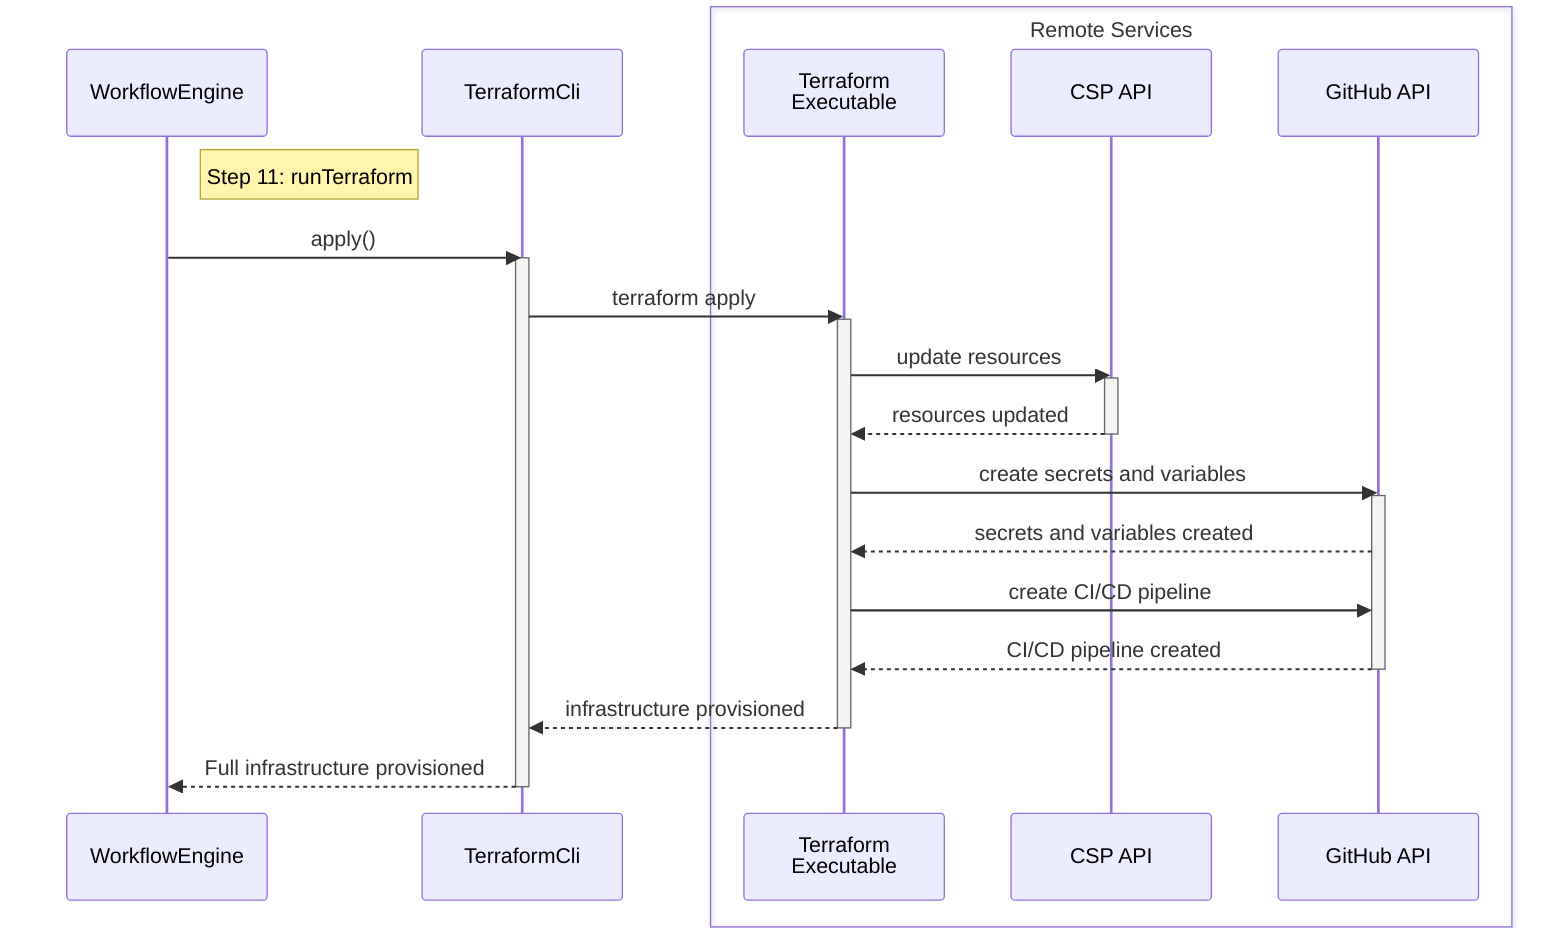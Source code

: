 ---
config:
  theme: default
  look: classic
---
sequenceDiagram
    participant WE as WorkflowEngine
    participant TF as TerraformCli
    
    box Remote Services
    participant TFExec as Terraform<br>Executable
    participant CSPAPI as CSP API
    participant GHAPI as GitHub API
    end

    note right of WE: Step 11: runTerraform
    WE->>TF: apply()
    activate TF
    TF->>TFExec: terraform apply
    activate TFExec
    TFExec->>CSPAPI: update resources
    activate CSPAPI
    CSPAPI-->>TFExec: resources updated
    deactivate CSPAPI
    TFExec->>GHAPI: create secrets and variables
    activate GHAPI
    GHAPI-->>TFExec: secrets and variables created
    TFExec->>GHAPI: create CI/CD pipeline
    GHAPI-->>TFExec: CI/CD pipeline created
    deactivate GHAPI
    TFExec-->>TF: infrastructure provisioned
    deactivate TFExec
    TF-->>WE: Full infrastructure provisioned
    deactivate TF